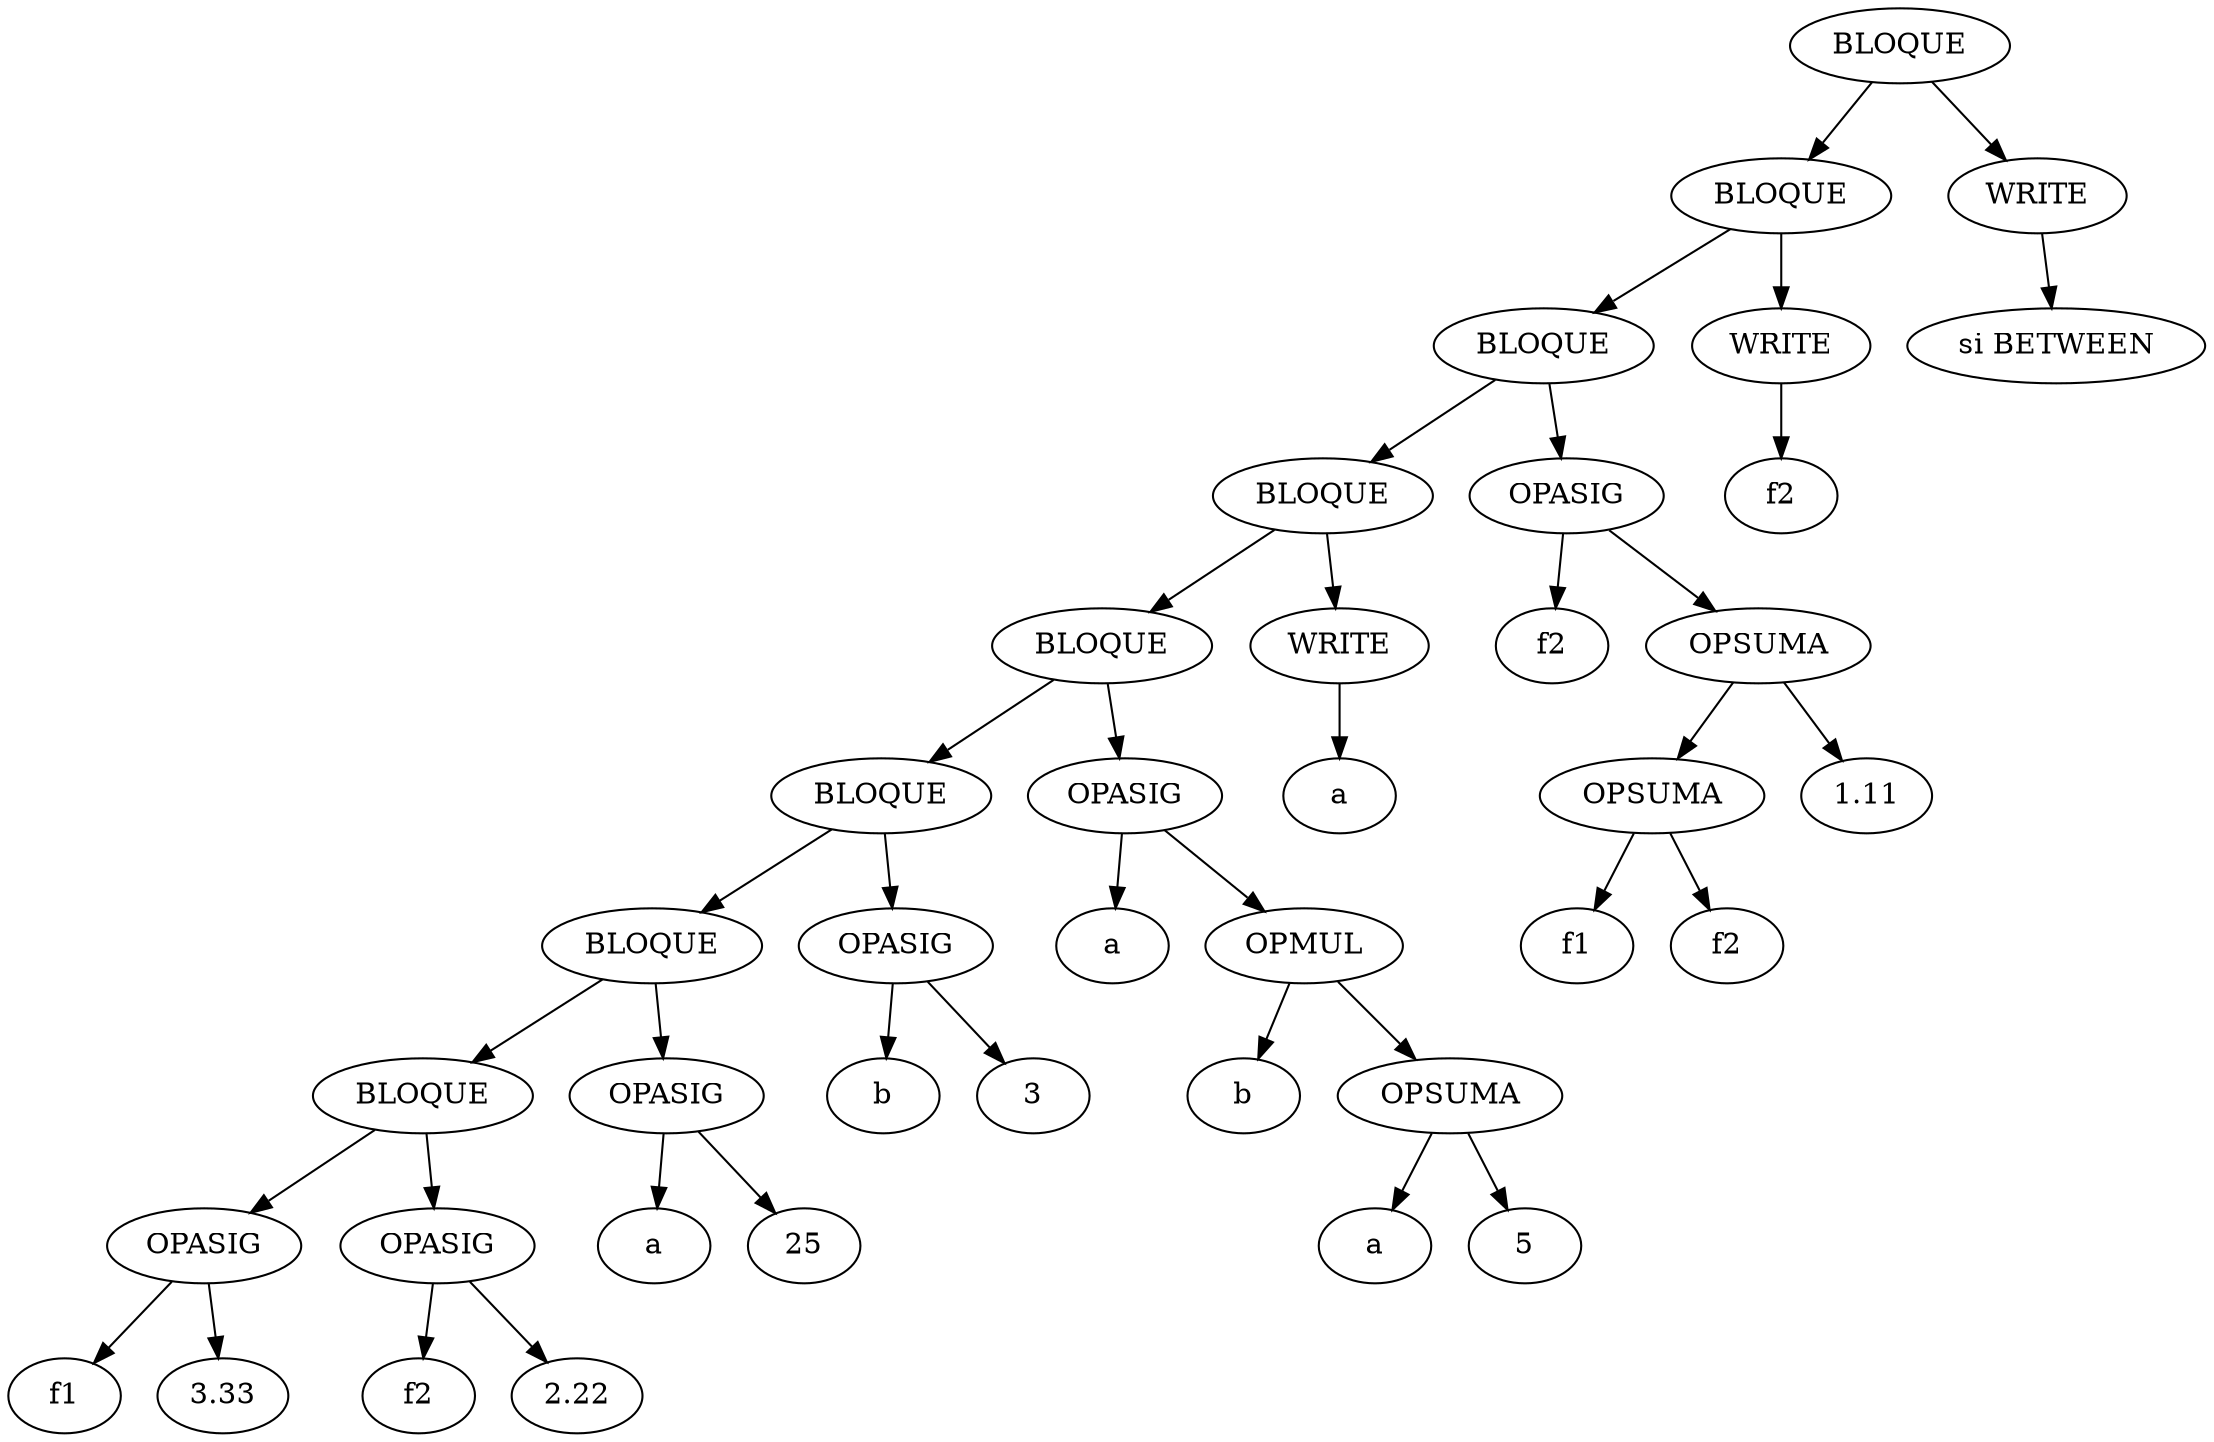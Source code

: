 digraph BST {
x0 [label=<BLOQUE>];
x1 [label=<BLOQUE>];
x0 -> x1;
x3 [label=<BLOQUE>];
x1 -> x3;
x7 [label=<BLOQUE>];
x3 -> x7;
x15 [label=<BLOQUE>];
x7 -> x15;
x31 [label=<BLOQUE>];
x15 -> x31;
x63 [label=<BLOQUE>];
x31 -> x63;
x127 [label=<BLOQUE>];
x63 -> x127;
x255 [label=<OPASIG>];
x127 -> x255;
x511 [label=<f1>];
x255 -> x511;
x512 [label=<3.33>];
x255 -> x512;
x256 [label=<OPASIG>];
x127 -> x256;
x513 [label=<f2>];
x256 -> x513;
x514 [label=<2.22>];
x256 -> x514;
x128 [label=<OPASIG>];
x63 -> x128;
x257 [label=<a>];
x128 -> x257;
x258 [label=<25>];
x128 -> x258;
x64 [label=<OPASIG>];
x31 -> x64;
x129 [label=<b>];
x64 -> x129;
x130 [label=<3>];
x64 -> x130;
x32 [label=<OPASIG>];
x15 -> x32;
x65 [label=<a>];
x32 -> x65;
x66 [label=<OPMUL>];
x32 -> x66;
x133 [label=<b>];
x66 -> x133;
x134 [label=<OPSUMA>];
x66 -> x134;
x269 [label=<a>];
x134 -> x269;
x270 [label=<5>];
x134 -> x270;
x16 [label=<WRITE>];
x7 -> x16;
x33 [label=<a>];
x16 -> x33;
x8 [label=<OPASIG>];
x3 -> x8;
x17 [label=<f2>];
x8 -> x17;
x18 [label=<OPSUMA>];
x8 -> x18;
x37 [label=<OPSUMA>];
x18 -> x37;
x75 [label=<f1>];
x37 -> x75;
x76 [label=<f2>];
x37 -> x76;
x38 [label=<1.11>];
x18 -> x38;
x4 [label=<WRITE>];
x1 -> x4;
x9 [label=<f2>];
x4 -> x9;
x2 [label=<WRITE>];
x0 -> x2;
x5 [label=<si BETWEEN>];
x2 -> x5;
}